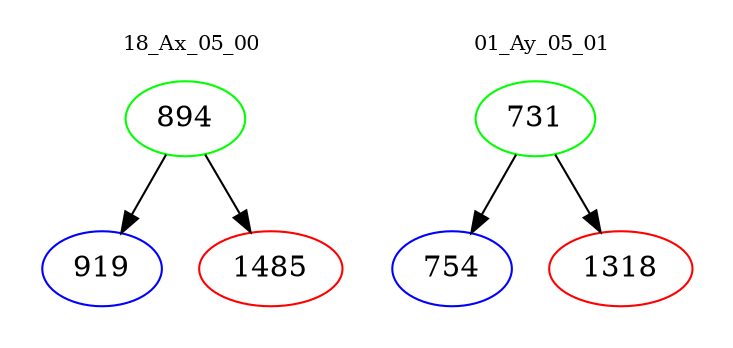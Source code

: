 digraph{
subgraph cluster_0 {
color = white
label = "18_Ax_05_00";
fontsize=10;
T0_894 [label="894", color="green"]
T0_894 -> T0_919 [color="black"]
T0_919 [label="919", color="blue"]
T0_894 -> T0_1485 [color="black"]
T0_1485 [label="1485", color="red"]
}
subgraph cluster_1 {
color = white
label = "01_Ay_05_01";
fontsize=10;
T1_731 [label="731", color="green"]
T1_731 -> T1_754 [color="black"]
T1_754 [label="754", color="blue"]
T1_731 -> T1_1318 [color="black"]
T1_1318 [label="1318", color="red"]
}
}
